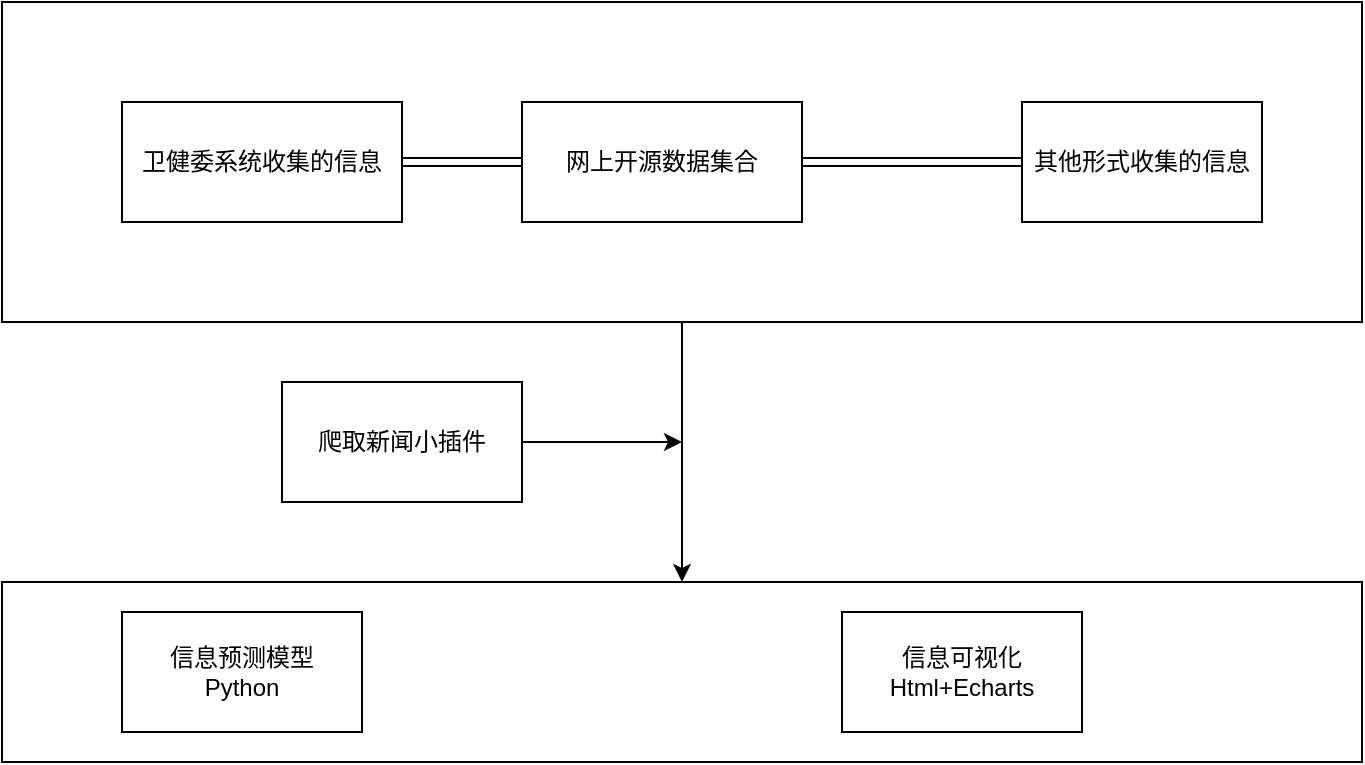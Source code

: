 <mxfile version="13.5.1" type="device"><diagram id="C5RBs43oDa-KdzZeNtuy" name="Page-1"><mxGraphModel dx="1024" dy="592" grid="1" gridSize="10" guides="1" tooltips="1" connect="1" arrows="1" fold="1" page="1" pageScale="1" pageWidth="827" pageHeight="1169" math="0" shadow="0"><root><mxCell id="WIyWlLk6GJQsqaUBKTNV-0"/><mxCell id="WIyWlLk6GJQsqaUBKTNV-1" parent="WIyWlLk6GJQsqaUBKTNV-0"/><mxCell id="0dOWPS7eDYnO4T-CBAh_-10" style="edgeStyle=elbowEdgeStyle;rounded=0;orthogonalLoop=1;jettySize=auto;html=1;entryX=0.5;entryY=0;entryDx=0;entryDy=0;startArrow=none;startFill=0;" edge="1" parent="WIyWlLk6GJQsqaUBKTNV-1" source="0dOWPS7eDYnO4T-CBAh_-3" target="0dOWPS7eDYnO4T-CBAh_-4"><mxGeometry relative="1" as="geometry"/></mxCell><mxCell id="0dOWPS7eDYnO4T-CBAh_-3" value="" style="rounded=0;whiteSpace=wrap;html=1;" vertex="1" parent="WIyWlLk6GJQsqaUBKTNV-1"><mxGeometry x="60" y="60" width="680" height="160" as="geometry"/></mxCell><mxCell id="0dOWPS7eDYnO4T-CBAh_-7" style="edgeStyle=elbowEdgeStyle;shape=link;rounded=0;orthogonalLoop=1;jettySize=auto;html=1;exitX=1;exitY=0.5;exitDx=0;exitDy=0;entryX=0;entryY=0.5;entryDx=0;entryDy=0;startArrow=none;startFill=0;" edge="1" parent="WIyWlLk6GJQsqaUBKTNV-1" source="0dOWPS7eDYnO4T-CBAh_-0" target="0dOWPS7eDYnO4T-CBAh_-1"><mxGeometry relative="1" as="geometry"/></mxCell><mxCell id="0dOWPS7eDYnO4T-CBAh_-0" value="卫健委系统收集的信息" style="rounded=0;whiteSpace=wrap;html=1;" vertex="1" parent="WIyWlLk6GJQsqaUBKTNV-1"><mxGeometry x="120" y="110" width="140" height="60" as="geometry"/></mxCell><mxCell id="0dOWPS7eDYnO4T-CBAh_-8" style="edgeStyle=elbowEdgeStyle;shape=link;rounded=0;orthogonalLoop=1;jettySize=auto;html=1;exitX=1;exitY=0.5;exitDx=0;exitDy=0;startArrow=none;startFill=0;" edge="1" parent="WIyWlLk6GJQsqaUBKTNV-1" source="0dOWPS7eDYnO4T-CBAh_-1" target="0dOWPS7eDYnO4T-CBAh_-3"><mxGeometry relative="1" as="geometry"/></mxCell><mxCell id="0dOWPS7eDYnO4T-CBAh_-9" style="edgeStyle=elbowEdgeStyle;shape=link;rounded=0;orthogonalLoop=1;jettySize=auto;html=1;entryX=0;entryY=0.5;entryDx=0;entryDy=0;startArrow=none;startFill=0;" edge="1" parent="WIyWlLk6GJQsqaUBKTNV-1" source="0dOWPS7eDYnO4T-CBAh_-1" target="0dOWPS7eDYnO4T-CBAh_-2"><mxGeometry relative="1" as="geometry"/></mxCell><mxCell id="0dOWPS7eDYnO4T-CBAh_-1" value="网上开源数据集合" style="rounded=0;whiteSpace=wrap;html=1;" vertex="1" parent="WIyWlLk6GJQsqaUBKTNV-1"><mxGeometry x="320" y="110" width="140" height="60" as="geometry"/></mxCell><mxCell id="0dOWPS7eDYnO4T-CBAh_-2" value="其他形式收集的信息" style="rounded=0;whiteSpace=wrap;html=1;" vertex="1" parent="WIyWlLk6GJQsqaUBKTNV-1"><mxGeometry x="570" y="110" width="120" height="60" as="geometry"/></mxCell><mxCell id="0dOWPS7eDYnO4T-CBAh_-4" value="" style="rounded=0;whiteSpace=wrap;html=1;" vertex="1" parent="WIyWlLk6GJQsqaUBKTNV-1"><mxGeometry x="60" y="350" width="680" height="90" as="geometry"/></mxCell><mxCell id="0dOWPS7eDYnO4T-CBAh_-11" value="信息预测模型&lt;br&gt;Python" style="rounded=0;whiteSpace=wrap;html=1;" vertex="1" parent="WIyWlLk6GJQsqaUBKTNV-1"><mxGeometry x="120" y="365" width="120" height="60" as="geometry"/></mxCell><mxCell id="0dOWPS7eDYnO4T-CBAh_-13" style="edgeStyle=elbowEdgeStyle;rounded=0;orthogonalLoop=1;jettySize=auto;html=1;startArrow=none;startFill=0;" edge="1" parent="WIyWlLk6GJQsqaUBKTNV-1" source="0dOWPS7eDYnO4T-CBAh_-12"><mxGeometry relative="1" as="geometry"><mxPoint x="400" y="280" as="targetPoint"/></mxGeometry></mxCell><mxCell id="0dOWPS7eDYnO4T-CBAh_-12" value="爬取新闻小插件" style="rounded=0;whiteSpace=wrap;html=1;" vertex="1" parent="WIyWlLk6GJQsqaUBKTNV-1"><mxGeometry x="200" y="250" width="120" height="60" as="geometry"/></mxCell><mxCell id="0dOWPS7eDYnO4T-CBAh_-14" value="信息可视化&lt;br&gt;Html+Echarts" style="rounded=0;whiteSpace=wrap;html=1;" vertex="1" parent="WIyWlLk6GJQsqaUBKTNV-1"><mxGeometry x="480" y="365" width="120" height="60" as="geometry"/></mxCell></root></mxGraphModel></diagram></mxfile>